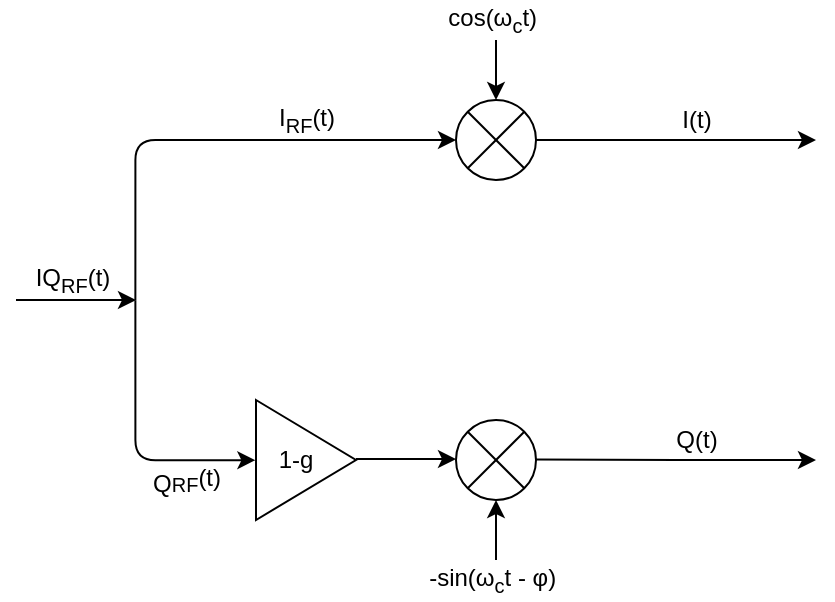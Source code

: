 <mxfile version="10.7.7" type="device"><diagram id="BX8PYee9UjgWR3rzxnWc" name="Page-1"><mxGraphModel dx="961" dy="493" grid="1" gridSize="10" guides="1" tooltips="1" connect="1" arrows="1" fold="1" page="1" pageScale="1" pageWidth="827" pageHeight="1169" math="0" shadow="0"><root><mxCell id="0"/><mxCell id="1" parent="0"/><mxCell id="7uN2nxg_sqdwKcPhRMjn-1" value="" style="endArrow=classic;html=1;" edge="1" parent="1"><mxGeometry width="50" height="50" relative="1" as="geometry"><mxPoint x="120" y="280" as="sourcePoint"/><mxPoint x="180" y="280" as="targetPoint"/></mxGeometry></mxCell><mxCell id="7uN2nxg_sqdwKcPhRMjn-2" value="IQ&lt;sub&gt;RF&lt;/sub&gt;(t)" style="text;html=1;resizable=0;points=[];align=center;verticalAlign=middle;labelBackgroundColor=#ffffff;" vertex="1" connectable="0" parent="7uN2nxg_sqdwKcPhRMjn-1"><mxGeometry x="-0.217" relative="1" as="geometry"><mxPoint x="4.5" y="-10" as="offset"/></mxGeometry></mxCell><mxCell id="7uN2nxg_sqdwKcPhRMjn-3" value="" style="endArrow=classic;html=1;edgeStyle=orthogonalEdgeStyle;entryX=0;entryY=0.5;entryDx=0;entryDy=0;" edge="1" parent="1" target="7uN2nxg_sqdwKcPhRMjn-12"><mxGeometry width="50" height="50" relative="1" as="geometry"><mxPoint x="179.69" y="280.103" as="sourcePoint"/><mxPoint x="239.69" y="200.103" as="targetPoint"/><Array as="points"><mxPoint x="180" y="200"/></Array></mxGeometry></mxCell><mxCell id="7uN2nxg_sqdwKcPhRMjn-6" value="" style="endArrow=classic;html=1;edgeStyle=orthogonalEdgeStyle;" edge="1" parent="1"><mxGeometry width="50" height="50" relative="1" as="geometry"><mxPoint x="179.69" y="280.103" as="sourcePoint"/><mxPoint x="239.69" y="360.103" as="targetPoint"/><Array as="points"><mxPoint x="180" y="360"/></Array></mxGeometry></mxCell><mxCell id="7uN2nxg_sqdwKcPhRMjn-7" value="" style="triangle;whiteSpace=wrap;html=1;" vertex="1" parent="1"><mxGeometry x="240" y="330" width="50" height="60" as="geometry"/></mxCell><mxCell id="7uN2nxg_sqdwKcPhRMjn-8" value="1-g" style="text;html=1;strokeColor=none;fillColor=none;align=center;verticalAlign=middle;whiteSpace=wrap;rounded=0;" vertex="1" parent="1"><mxGeometry x="240" y="350" width="40" height="20" as="geometry"/></mxCell><mxCell id="7uN2nxg_sqdwKcPhRMjn-9" value="" style="ellipse;whiteSpace=wrap;html=1;aspect=fixed;" vertex="1" parent="1"><mxGeometry x="340" y="340" width="40" height="40" as="geometry"/></mxCell><mxCell id="7uN2nxg_sqdwKcPhRMjn-10" value="" style="endArrow=none;html=1;exitX=0;exitY=1;exitDx=0;exitDy=0;entryX=1;entryY=0;entryDx=0;entryDy=0;" edge="1" parent="1" source="7uN2nxg_sqdwKcPhRMjn-9" target="7uN2nxg_sqdwKcPhRMjn-9"><mxGeometry width="50" height="50" relative="1" as="geometry"><mxPoint x="335" y="385" as="sourcePoint"/><mxPoint x="385" y="335" as="targetPoint"/></mxGeometry></mxCell><mxCell id="7uN2nxg_sqdwKcPhRMjn-11" value="" style="endArrow=none;html=1;exitX=0;exitY=0;exitDx=0;exitDy=0;entryX=1;entryY=1;entryDx=0;entryDy=0;" edge="1" parent="1" source="7uN2nxg_sqdwKcPhRMjn-9" target="7uN2nxg_sqdwKcPhRMjn-9"><mxGeometry width="50" height="50" relative="1" as="geometry"><mxPoint x="340" y="340" as="sourcePoint"/><mxPoint x="380" y="380" as="targetPoint"/></mxGeometry></mxCell><mxCell id="7uN2nxg_sqdwKcPhRMjn-12" value="" style="ellipse;whiteSpace=wrap;html=1;aspect=fixed;" vertex="1" parent="1"><mxGeometry x="340" y="180" width="40" height="40" as="geometry"/></mxCell><mxCell id="7uN2nxg_sqdwKcPhRMjn-13" value="" style="endArrow=none;html=1;exitX=0;exitY=1;exitDx=0;exitDy=0;entryX=1;entryY=0;entryDx=0;entryDy=0;" edge="1" parent="1" source="7uN2nxg_sqdwKcPhRMjn-12" target="7uN2nxg_sqdwKcPhRMjn-12"><mxGeometry width="50" height="50" relative="1" as="geometry"><mxPoint x="335" y="225" as="sourcePoint"/><mxPoint x="385" y="175" as="targetPoint"/></mxGeometry></mxCell><mxCell id="7uN2nxg_sqdwKcPhRMjn-14" value="" style="endArrow=none;html=1;exitX=0;exitY=0;exitDx=0;exitDy=0;entryX=1;entryY=1;entryDx=0;entryDy=0;" edge="1" parent="1" source="7uN2nxg_sqdwKcPhRMjn-12" target="7uN2nxg_sqdwKcPhRMjn-12"><mxGeometry width="50" height="50" relative="1" as="geometry"><mxPoint x="340" y="180" as="sourcePoint"/><mxPoint x="380" y="220" as="targetPoint"/></mxGeometry></mxCell><mxCell id="7uN2nxg_sqdwKcPhRMjn-16" value="" style="endArrow=classic;html=1;exitX=1;exitY=0.5;exitDx=0;exitDy=0;entryX=0;entryY=0.5;entryDx=0;entryDy=0;" edge="1" parent="1"><mxGeometry width="50" height="50" relative="1" as="geometry"><mxPoint x="290" y="359.5" as="sourcePoint"/><mxPoint x="340" y="359.5" as="targetPoint"/></mxGeometry></mxCell><mxCell id="7uN2nxg_sqdwKcPhRMjn-17" value="" style="endArrow=classic;html=1;entryX=0.5;entryY=0;entryDx=0;entryDy=0;" edge="1" parent="1" target="7uN2nxg_sqdwKcPhRMjn-12"><mxGeometry width="50" height="50" relative="1" as="geometry"><mxPoint x="360" y="150" as="sourcePoint"/><mxPoint x="390" y="120" as="targetPoint"/></mxGeometry></mxCell><mxCell id="7uN2nxg_sqdwKcPhRMjn-18" value="cos(ω&lt;sub&gt;c&lt;/sub&gt;t)&amp;nbsp;" style="text;html=1;strokeColor=none;fillColor=none;align=center;verticalAlign=middle;whiteSpace=wrap;rounded=0;" vertex="1" parent="1"><mxGeometry x="315" y="130" width="90" height="20" as="geometry"/></mxCell><mxCell id="7uN2nxg_sqdwKcPhRMjn-19" value="" style="endArrow=classic;html=1;" edge="1" parent="1"><mxGeometry width="50" height="50" relative="1" as="geometry"><mxPoint x="360" y="410" as="sourcePoint"/><mxPoint x="360" y="380" as="targetPoint"/></mxGeometry></mxCell><mxCell id="7uN2nxg_sqdwKcPhRMjn-20" value="-sin(ω&lt;sub&gt;c&lt;/sub&gt;t - φ)&amp;nbsp;" style="text;html=1;strokeColor=none;fillColor=none;align=center;verticalAlign=middle;whiteSpace=wrap;rounded=0;" vertex="1" parent="1"><mxGeometry x="315" y="410" width="90" height="20" as="geometry"/></mxCell><mxCell id="7uN2nxg_sqdwKcPhRMjn-21" value="" style="endArrow=classic;html=1;exitX=1;exitY=0.5;exitDx=0;exitDy=0;" edge="1" parent="1" source="7uN2nxg_sqdwKcPhRMjn-12"><mxGeometry width="50" height="50" relative="1" as="geometry"><mxPoint x="450" y="260" as="sourcePoint"/><mxPoint x="520" y="200" as="targetPoint"/><Array as="points"><mxPoint x="460" y="200"/></Array></mxGeometry></mxCell><mxCell id="7uN2nxg_sqdwKcPhRMjn-22" value="I(t)" style="text;html=1;resizable=0;points=[];align=center;verticalAlign=middle;labelBackgroundColor=#ffffff;" vertex="1" connectable="0" parent="7uN2nxg_sqdwKcPhRMjn-21"><mxGeometry x="0.128" relative="1" as="geometry"><mxPoint x="1" y="-10" as="offset"/></mxGeometry></mxCell><mxCell id="7uN2nxg_sqdwKcPhRMjn-23" value="" style="endArrow=classic;html=1;exitX=1;exitY=0.5;exitDx=0;exitDy=0;" edge="1" parent="1"><mxGeometry width="50" height="50" relative="1" as="geometry"><mxPoint x="379.81" y="359.81" as="sourcePoint"/><mxPoint x="520" y="360" as="targetPoint"/><Array as="points"><mxPoint x="460" y="360"/></Array></mxGeometry></mxCell><mxCell id="7uN2nxg_sqdwKcPhRMjn-24" value="Q(t)" style="text;html=1;resizable=0;points=[];align=center;verticalAlign=middle;labelBackgroundColor=#ffffff;" vertex="1" connectable="0" parent="7uN2nxg_sqdwKcPhRMjn-23"><mxGeometry x="0.128" relative="1" as="geometry"><mxPoint x="1" y="-10" as="offset"/></mxGeometry></mxCell><mxCell id="7uN2nxg_sqdwKcPhRMjn-25" value="I&lt;sub&gt;RF&lt;/sub&gt;(t)" style="text;html=1;resizable=0;points=[];align=center;verticalAlign=middle;labelBackgroundColor=#ffffff;direction=south;" vertex="1" connectable="0" parent="1"><mxGeometry x="259.833" y="200" as="geometry"><mxPoint x="4.5" y="-10" as="offset"/></mxGeometry></mxCell><mxCell id="7uN2nxg_sqdwKcPhRMjn-26" value="&lt;sub&gt;&lt;span style=&quot;font-size: 12px&quot;&gt;Q&lt;/span&gt;RF&lt;/sub&gt;(t)" style="text;html=1;resizable=0;points=[];align=center;verticalAlign=middle;labelBackgroundColor=#ffffff;direction=west;" vertex="1" connectable="0" parent="1"><mxGeometry x="199.833" y="380" as="geometry"><mxPoint x="4.5" y="-10" as="offset"/></mxGeometry></mxCell></root></mxGraphModel></diagram></mxfile>